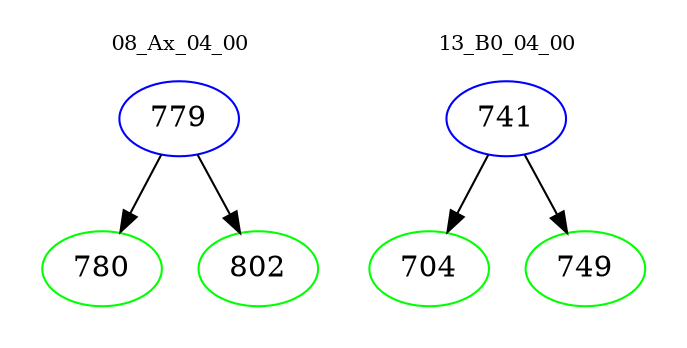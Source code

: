 digraph{
subgraph cluster_0 {
color = white
label = "08_Ax_04_00";
fontsize=10;
T0_779 [label="779", color="blue"]
T0_779 -> T0_780 [color="black"]
T0_780 [label="780", color="green"]
T0_779 -> T0_802 [color="black"]
T0_802 [label="802", color="green"]
}
subgraph cluster_1 {
color = white
label = "13_B0_04_00";
fontsize=10;
T1_741 [label="741", color="blue"]
T1_741 -> T1_704 [color="black"]
T1_704 [label="704", color="green"]
T1_741 -> T1_749 [color="black"]
T1_749 [label="749", color="green"]
}
}
